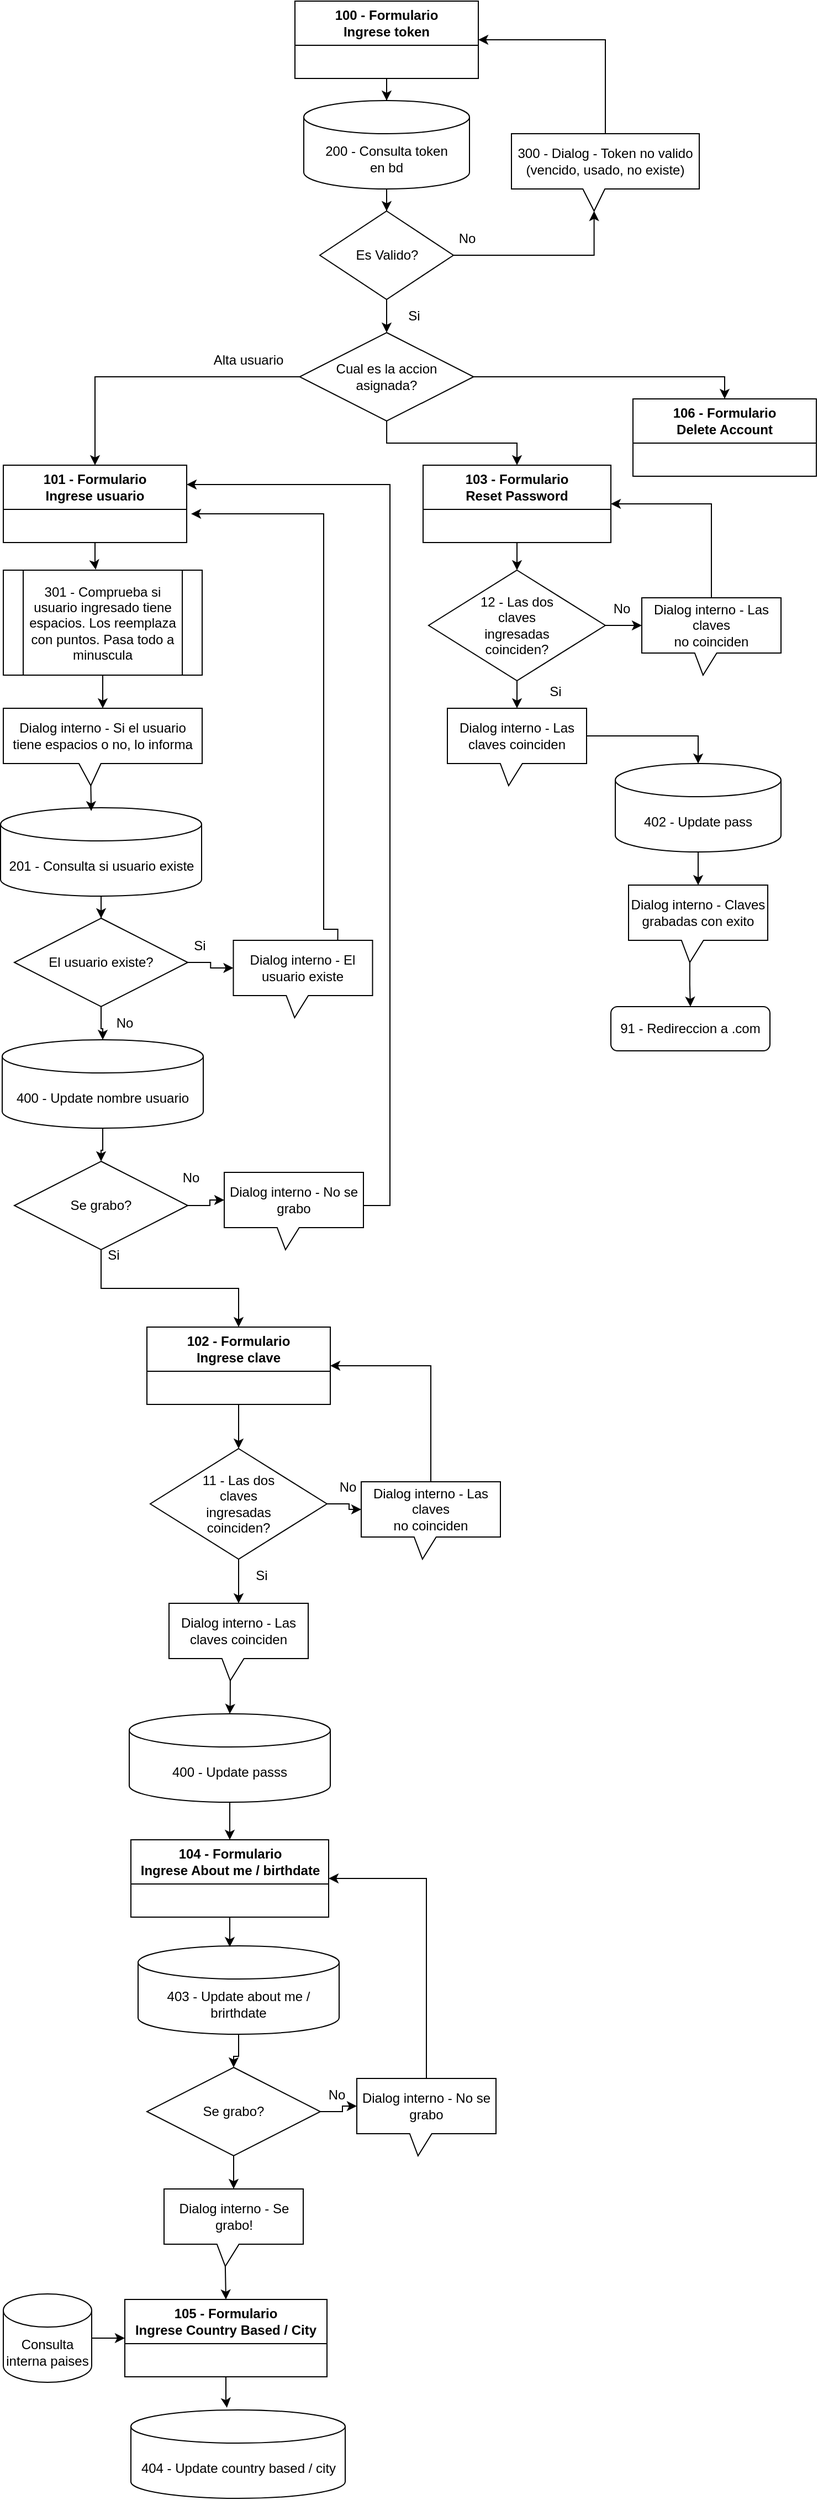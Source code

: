 <mxfile version="22.1.11" type="github">
  <diagram name="Página-1" id="55UdeJ7NewFuEaP_pslm">
    <mxGraphModel dx="880" dy="434" grid="1" gridSize="10" guides="1" tooltips="1" connect="1" arrows="1" fold="1" page="1" pageScale="1" pageWidth="827" pageHeight="1169" math="0" shadow="0">
      <root>
        <mxCell id="0" />
        <mxCell id="1" parent="0" />
        <mxCell id="nHWZqv1kgxw6iTe1pO30-9" style="edgeStyle=orthogonalEdgeStyle;rounded=0;orthogonalLoop=1;jettySize=auto;html=1;entryX=0.5;entryY=0;entryDx=0;entryDy=0;" edge="1" parent="1" source="nHWZqv1kgxw6iTe1pO30-4" target="nHWZqv1kgxw6iTe1pO30-6">
          <mxGeometry relative="1" as="geometry" />
        </mxCell>
        <mxCell id="nHWZqv1kgxw6iTe1pO30-4" value="200 - Consulta token &lt;br&gt;en bd" style="shape=cylinder3;whiteSpace=wrap;html=1;boundedLbl=1;backgroundOutline=1;size=15;" vertex="1" parent="1">
          <mxGeometry x="322" y="110" width="150" height="80" as="geometry" />
        </mxCell>
        <mxCell id="nHWZqv1kgxw6iTe1pO30-5" value="100 - Formulario &lt;br&gt;Ingrese token" style="swimlane;whiteSpace=wrap;html=1;startSize=40;" vertex="1" parent="1">
          <mxGeometry x="314" y="20" width="166" height="70" as="geometry" />
        </mxCell>
        <mxCell id="nHWZqv1kgxw6iTe1pO30-29" style="edgeStyle=orthogonalEdgeStyle;rounded=0;orthogonalLoop=1;jettySize=auto;html=1;entryX=0.5;entryY=0;entryDx=0;entryDy=0;" edge="1" parent="1" source="nHWZqv1kgxw6iTe1pO30-6" target="nHWZqv1kgxw6iTe1pO30-28">
          <mxGeometry relative="1" as="geometry" />
        </mxCell>
        <mxCell id="nHWZqv1kgxw6iTe1pO30-6" value="Es Valido?" style="rhombus;whiteSpace=wrap;html=1;" vertex="1" parent="1">
          <mxGeometry x="336.5" y="210" width="121" height="80" as="geometry" />
        </mxCell>
        <mxCell id="nHWZqv1kgxw6iTe1pO30-8" style="edgeStyle=orthogonalEdgeStyle;rounded=0;orthogonalLoop=1;jettySize=auto;html=1;entryX=0.5;entryY=0;entryDx=0;entryDy=0;entryPerimeter=0;" edge="1" parent="1" source="nHWZqv1kgxw6iTe1pO30-5" target="nHWZqv1kgxw6iTe1pO30-4">
          <mxGeometry relative="1" as="geometry" />
        </mxCell>
        <mxCell id="nHWZqv1kgxw6iTe1pO30-19" style="edgeStyle=orthogonalEdgeStyle;rounded=0;orthogonalLoop=1;jettySize=auto;html=1;entryX=1;entryY=0.5;entryDx=0;entryDy=0;exitX=0.5;exitY=0;exitDx=0;exitDy=0;exitPerimeter=0;" edge="1" parent="1" source="nHWZqv1kgxw6iTe1pO30-13" target="nHWZqv1kgxw6iTe1pO30-5">
          <mxGeometry relative="1" as="geometry" />
        </mxCell>
        <mxCell id="nHWZqv1kgxw6iTe1pO30-13" value="300 - Dialog - Token no valido &lt;br&gt;(vencido, usado, no existe)" style="shape=callout;whiteSpace=wrap;html=1;perimeter=calloutPerimeter;position2=0.44;size=20;position=0.38;" vertex="1" parent="1">
          <mxGeometry x="510" y="140" width="170" height="70" as="geometry" />
        </mxCell>
        <mxCell id="nHWZqv1kgxw6iTe1pO30-16" style="edgeStyle=orthogonalEdgeStyle;rounded=0;orthogonalLoop=1;jettySize=auto;html=1;entryX=0;entryY=0;entryDx=74.8;entryDy=70;entryPerimeter=0;" edge="1" parent="1" source="nHWZqv1kgxw6iTe1pO30-6" target="nHWZqv1kgxw6iTe1pO30-13">
          <mxGeometry relative="1" as="geometry" />
        </mxCell>
        <mxCell id="nHWZqv1kgxw6iTe1pO30-17" value="No" style="text;html=1;strokeColor=none;fillColor=none;align=center;verticalAlign=middle;whiteSpace=wrap;rounded=0;" vertex="1" parent="1">
          <mxGeometry x="440" y="220" width="60" height="30" as="geometry" />
        </mxCell>
        <mxCell id="nHWZqv1kgxw6iTe1pO30-33" style="edgeStyle=orthogonalEdgeStyle;rounded=0;orthogonalLoop=1;jettySize=auto;html=1;entryX=0.5;entryY=0;entryDx=0;entryDy=0;" edge="1" parent="1" source="nHWZqv1kgxw6iTe1pO30-28" target="nHWZqv1kgxw6iTe1pO30-32">
          <mxGeometry relative="1" as="geometry" />
        </mxCell>
        <mxCell id="nHWZqv1kgxw6iTe1pO30-34" style="edgeStyle=orthogonalEdgeStyle;rounded=0;orthogonalLoop=1;jettySize=auto;html=1;entryX=0.5;entryY=0;entryDx=0;entryDy=0;" edge="1" parent="1" source="nHWZqv1kgxw6iTe1pO30-28" target="nHWZqv1kgxw6iTe1pO30-31">
          <mxGeometry relative="1" as="geometry" />
        </mxCell>
        <mxCell id="nHWZqv1kgxw6iTe1pO30-35" style="edgeStyle=orthogonalEdgeStyle;rounded=0;orthogonalLoop=1;jettySize=auto;html=1;exitX=0;exitY=0.5;exitDx=0;exitDy=0;entryX=0.5;entryY=0;entryDx=0;entryDy=0;" edge="1" parent="1" source="nHWZqv1kgxw6iTe1pO30-28" target="nHWZqv1kgxw6iTe1pO30-30">
          <mxGeometry relative="1" as="geometry" />
        </mxCell>
        <mxCell id="nHWZqv1kgxw6iTe1pO30-28" value="Cual es la accion &lt;br&gt;asignada?" style="rhombus;whiteSpace=wrap;html=1;" vertex="1" parent="1">
          <mxGeometry x="318.25" y="320" width="157.5" height="80" as="geometry" />
        </mxCell>
        <mxCell id="nHWZqv1kgxw6iTe1pO30-30" value="101 - Formulario &lt;br&gt;Ingrese usuario" style="swimlane;whiteSpace=wrap;html=1;startSize=40;" vertex="1" parent="1">
          <mxGeometry x="50" y="440" width="166" height="70" as="geometry" />
        </mxCell>
        <mxCell id="nHWZqv1kgxw6iTe1pO30-43" style="edgeStyle=orthogonalEdgeStyle;rounded=0;orthogonalLoop=1;jettySize=auto;html=1;entryX=0.5;entryY=0;entryDx=0;entryDy=0;" edge="1" parent="1" source="nHWZqv1kgxw6iTe1pO30-31" target="nHWZqv1kgxw6iTe1pO30-41">
          <mxGeometry relative="1" as="geometry" />
        </mxCell>
        <mxCell id="nHWZqv1kgxw6iTe1pO30-31" value="103 - Formulario &lt;br&gt;Reset Password" style="swimlane;whiteSpace=wrap;html=1;startSize=40;" vertex="1" parent="1">
          <mxGeometry x="430" y="440" width="170" height="70" as="geometry" />
        </mxCell>
        <mxCell id="nHWZqv1kgxw6iTe1pO30-32" value="106 - Formulario &lt;br&gt;Delete Account" style="swimlane;whiteSpace=wrap;html=1;startSize=40;" vertex="1" parent="1">
          <mxGeometry x="620" y="380" width="166" height="70" as="geometry" />
        </mxCell>
        <mxCell id="nHWZqv1kgxw6iTe1pO30-38" value="402 - Update pass" style="shape=cylinder3;whiteSpace=wrap;html=1;boundedLbl=1;backgroundOutline=1;size=15;" vertex="1" parent="1">
          <mxGeometry x="604" y="710" width="150" height="80" as="geometry" />
        </mxCell>
        <mxCell id="nHWZqv1kgxw6iTe1pO30-45" style="edgeStyle=orthogonalEdgeStyle;rounded=0;orthogonalLoop=1;jettySize=auto;html=1;entryX=1;entryY=0.5;entryDx=0;entryDy=0;exitX=0.5;exitY=0;exitDx=0;exitDy=0;exitPerimeter=0;" edge="1" parent="1" source="nHWZqv1kgxw6iTe1pO30-40" target="nHWZqv1kgxw6iTe1pO30-31">
          <mxGeometry relative="1" as="geometry" />
        </mxCell>
        <mxCell id="nHWZqv1kgxw6iTe1pO30-40" value="Dialog interno - Las claves&lt;br&gt;no coinciden" style="shape=callout;whiteSpace=wrap;html=1;perimeter=calloutPerimeter;position2=0.44;size=20;position=0.38;" vertex="1" parent="1">
          <mxGeometry x="628" y="560" width="126" height="70" as="geometry" />
        </mxCell>
        <mxCell id="nHWZqv1kgxw6iTe1pO30-41" value="12 - Las dos &lt;br&gt;claves&lt;br&gt;ingresadas&lt;br&gt;coinciden?" style="rhombus;whiteSpace=wrap;html=1;" vertex="1" parent="1">
          <mxGeometry x="435" y="535" width="160" height="100" as="geometry" />
        </mxCell>
        <mxCell id="nHWZqv1kgxw6iTe1pO30-44" style="edgeStyle=orthogonalEdgeStyle;rounded=0;orthogonalLoop=1;jettySize=auto;html=1;entryX=0;entryY=0;entryDx=0;entryDy=25;entryPerimeter=0;" edge="1" parent="1" source="nHWZqv1kgxw6iTe1pO30-41" target="nHWZqv1kgxw6iTe1pO30-40">
          <mxGeometry relative="1" as="geometry" />
        </mxCell>
        <mxCell id="nHWZqv1kgxw6iTe1pO30-46" value="Dialog interno - Las claves coinciden" style="shape=callout;whiteSpace=wrap;html=1;perimeter=calloutPerimeter;position2=0.44;size=20;position=0.38;" vertex="1" parent="1">
          <mxGeometry x="452" y="660" width="126" height="70" as="geometry" />
        </mxCell>
        <mxCell id="nHWZqv1kgxw6iTe1pO30-47" value="No" style="text;html=1;strokeColor=none;fillColor=none;align=center;verticalAlign=middle;whiteSpace=wrap;rounded=0;" vertex="1" parent="1">
          <mxGeometry x="580" y="555" width="60" height="30" as="geometry" />
        </mxCell>
        <mxCell id="nHWZqv1kgxw6iTe1pO30-48" style="edgeStyle=orthogonalEdgeStyle;rounded=0;orthogonalLoop=1;jettySize=auto;html=1;entryX=0.5;entryY=0;entryDx=0;entryDy=0;entryPerimeter=0;" edge="1" parent="1" source="nHWZqv1kgxw6iTe1pO30-41" target="nHWZqv1kgxw6iTe1pO30-46">
          <mxGeometry relative="1" as="geometry" />
        </mxCell>
        <mxCell id="nHWZqv1kgxw6iTe1pO30-50" style="edgeStyle=orthogonalEdgeStyle;rounded=0;orthogonalLoop=1;jettySize=auto;html=1;entryX=0.5;entryY=0;entryDx=0;entryDy=0;entryPerimeter=0;exitX=0;exitY=0;exitDx=126;exitDy=25;exitPerimeter=0;" edge="1" parent="1" source="nHWZqv1kgxw6iTe1pO30-46" target="nHWZqv1kgxw6iTe1pO30-38">
          <mxGeometry relative="1" as="geometry" />
        </mxCell>
        <mxCell id="nHWZqv1kgxw6iTe1pO30-51" value="Si" style="text;html=1;strokeColor=none;fillColor=none;align=center;verticalAlign=middle;whiteSpace=wrap;rounded=0;" vertex="1" parent="1">
          <mxGeometry x="520" y="630" width="60" height="30" as="geometry" />
        </mxCell>
        <mxCell id="nHWZqv1kgxw6iTe1pO30-57" style="edgeStyle=orthogonalEdgeStyle;rounded=0;orthogonalLoop=1;jettySize=auto;html=1;entryX=0.5;entryY=0;entryDx=0;entryDy=0;exitX=0;exitY=0;exitDx=55.44;exitDy=70;exitPerimeter=0;" edge="1" parent="1" source="nHWZqv1kgxw6iTe1pO30-53" target="nHWZqv1kgxw6iTe1pO30-56">
          <mxGeometry relative="1" as="geometry" />
        </mxCell>
        <mxCell id="nHWZqv1kgxw6iTe1pO30-53" value="Dialog interno - Claves&lt;br&gt;grabadas con exito" style="shape=callout;whiteSpace=wrap;html=1;perimeter=calloutPerimeter;position2=0.44;size=20;position=0.38;" vertex="1" parent="1">
          <mxGeometry x="616" y="820" width="126" height="70" as="geometry" />
        </mxCell>
        <mxCell id="nHWZqv1kgxw6iTe1pO30-54" style="edgeStyle=orthogonalEdgeStyle;rounded=0;orthogonalLoop=1;jettySize=auto;html=1;entryX=0.5;entryY=0;entryDx=0;entryDy=0;entryPerimeter=0;" edge="1" parent="1" source="nHWZqv1kgxw6iTe1pO30-38" target="nHWZqv1kgxw6iTe1pO30-53">
          <mxGeometry relative="1" as="geometry" />
        </mxCell>
        <mxCell id="nHWZqv1kgxw6iTe1pO30-56" value="91 - Redireccion a .com" style="rounded=1;whiteSpace=wrap;html=1;" vertex="1" parent="1">
          <mxGeometry x="600" y="930" width="144" height="40" as="geometry" />
        </mxCell>
        <mxCell id="nHWZqv1kgxw6iTe1pO30-58" value="Alta usuario" style="text;html=1;strokeColor=none;fillColor=none;align=center;verticalAlign=middle;whiteSpace=wrap;rounded=0;" vertex="1" parent="1">
          <mxGeometry x="206.5" y="330" width="130" height="30" as="geometry" />
        </mxCell>
        <mxCell id="nHWZqv1kgxw6iTe1pO30-77" style="edgeStyle=orthogonalEdgeStyle;rounded=0;orthogonalLoop=1;jettySize=auto;html=1;entryX=0.5;entryY=0;entryDx=0;entryDy=0;" edge="1" parent="1" source="nHWZqv1kgxw6iTe1pO30-60" target="nHWZqv1kgxw6iTe1pO30-67">
          <mxGeometry relative="1" as="geometry" />
        </mxCell>
        <mxCell id="nHWZqv1kgxw6iTe1pO30-60" value="201 - Consulta si usuario existe" style="shape=cylinder3;whiteSpace=wrap;html=1;boundedLbl=1;backgroundOutline=1;size=15;" vertex="1" parent="1">
          <mxGeometry x="47.5" y="750" width="182" height="80" as="geometry" />
        </mxCell>
        <mxCell id="nHWZqv1kgxw6iTe1pO30-61" value="301 - Comprueba si usuario ingresado tiene espacios. Los reemplaza con puntos. Pasa todo a minuscula" style="shape=process;whiteSpace=wrap;html=1;backgroundOutline=1;" vertex="1" parent="1">
          <mxGeometry x="50" y="535" width="180" height="95" as="geometry" />
        </mxCell>
        <mxCell id="nHWZqv1kgxw6iTe1pO30-62" style="edgeStyle=orthogonalEdgeStyle;rounded=0;orthogonalLoop=1;jettySize=auto;html=1;entryX=0.465;entryY=-0.005;entryDx=0;entryDy=0;entryPerimeter=0;" edge="1" parent="1" source="nHWZqv1kgxw6iTe1pO30-30" target="nHWZqv1kgxw6iTe1pO30-61">
          <mxGeometry relative="1" as="geometry" />
        </mxCell>
        <mxCell id="nHWZqv1kgxw6iTe1pO30-63" value="Dialog interno - Si el usuario tiene espacios o no, lo informa" style="shape=callout;whiteSpace=wrap;html=1;perimeter=calloutPerimeter;position2=0.44;size=20;position=0.38;" vertex="1" parent="1">
          <mxGeometry x="50" y="660" width="180" height="70" as="geometry" />
        </mxCell>
        <mxCell id="nHWZqv1kgxw6iTe1pO30-65" style="edgeStyle=orthogonalEdgeStyle;rounded=0;orthogonalLoop=1;jettySize=auto;html=1;entryX=0.5;entryY=0;entryDx=0;entryDy=0;entryPerimeter=0;" edge="1" parent="1" source="nHWZqv1kgxw6iTe1pO30-61" target="nHWZqv1kgxw6iTe1pO30-63">
          <mxGeometry relative="1" as="geometry" />
        </mxCell>
        <mxCell id="nHWZqv1kgxw6iTe1pO30-66" style="edgeStyle=orthogonalEdgeStyle;rounded=0;orthogonalLoop=1;jettySize=auto;html=1;entryX=0.451;entryY=0.038;entryDx=0;entryDy=0;entryPerimeter=0;exitX=0;exitY=0;exitDx=79.2;exitDy=70;exitPerimeter=0;" edge="1" parent="1" source="nHWZqv1kgxw6iTe1pO30-63" target="nHWZqv1kgxw6iTe1pO30-60">
          <mxGeometry relative="1" as="geometry" />
        </mxCell>
        <mxCell id="nHWZqv1kgxw6iTe1pO30-74" style="edgeStyle=orthogonalEdgeStyle;rounded=0;orthogonalLoop=1;jettySize=auto;html=1;" edge="1" parent="1" source="nHWZqv1kgxw6iTe1pO30-67" target="nHWZqv1kgxw6iTe1pO30-73">
          <mxGeometry relative="1" as="geometry" />
        </mxCell>
        <mxCell id="nHWZqv1kgxw6iTe1pO30-67" value="El usuario existe?" style="rhombus;whiteSpace=wrap;html=1;" vertex="1" parent="1">
          <mxGeometry x="60" y="850" width="157" height="80" as="geometry" />
        </mxCell>
        <mxCell id="nHWZqv1kgxw6iTe1pO30-68" value="Dialog interno - El usuario existe" style="shape=callout;whiteSpace=wrap;html=1;perimeter=calloutPerimeter;position2=0.44;size=20;position=0.38;" vertex="1" parent="1">
          <mxGeometry x="258.25" y="870" width="126" height="70" as="geometry" />
        </mxCell>
        <mxCell id="nHWZqv1kgxw6iTe1pO30-69" style="edgeStyle=orthogonalEdgeStyle;rounded=0;orthogonalLoop=1;jettySize=auto;html=1;entryX=0;entryY=0;entryDx=0;entryDy=25;entryPerimeter=0;" edge="1" parent="1" source="nHWZqv1kgxw6iTe1pO30-67" target="nHWZqv1kgxw6iTe1pO30-68">
          <mxGeometry relative="1" as="geometry" />
        </mxCell>
        <mxCell id="nHWZqv1kgxw6iTe1pO30-70" style="edgeStyle=orthogonalEdgeStyle;rounded=0;orthogonalLoop=1;jettySize=auto;html=1;entryX=1.024;entryY=0.629;entryDx=0;entryDy=0;entryPerimeter=0;exitX=0.75;exitY=0;exitDx=0;exitDy=0;exitPerimeter=0;" edge="1" parent="1" source="nHWZqv1kgxw6iTe1pO30-68" target="nHWZqv1kgxw6iTe1pO30-30">
          <mxGeometry relative="1" as="geometry">
            <mxPoint x="340" y="860" as="sourcePoint" />
            <Array as="points">
              <mxPoint x="353" y="860" />
              <mxPoint x="340" y="860" />
              <mxPoint x="340" y="484" />
            </Array>
          </mxGeometry>
        </mxCell>
        <mxCell id="nHWZqv1kgxw6iTe1pO30-71" value="Si" style="text;html=1;strokeColor=none;fillColor=none;align=center;verticalAlign=middle;whiteSpace=wrap;rounded=0;" vertex="1" parent="1">
          <mxGeometry x="198.25" y="860" width="60" height="30" as="geometry" />
        </mxCell>
        <mxCell id="nHWZqv1kgxw6iTe1pO30-82" style="edgeStyle=orthogonalEdgeStyle;rounded=0;orthogonalLoop=1;jettySize=auto;html=1;" edge="1" parent="1" source="nHWZqv1kgxw6iTe1pO30-73" target="nHWZqv1kgxw6iTe1pO30-78">
          <mxGeometry relative="1" as="geometry" />
        </mxCell>
        <mxCell id="nHWZqv1kgxw6iTe1pO30-73" value="400 - Update nombre usuario" style="shape=cylinder3;whiteSpace=wrap;html=1;boundedLbl=1;backgroundOutline=1;size=15;" vertex="1" parent="1">
          <mxGeometry x="49" y="960" width="182" height="80" as="geometry" />
        </mxCell>
        <mxCell id="nHWZqv1kgxw6iTe1pO30-75" value="No" style="text;html=1;strokeColor=none;fillColor=none;align=center;verticalAlign=middle;whiteSpace=wrap;rounded=0;" vertex="1" parent="1">
          <mxGeometry x="130" y="930" width="60" height="30" as="geometry" />
        </mxCell>
        <mxCell id="nHWZqv1kgxw6iTe1pO30-88" style="edgeStyle=orthogonalEdgeStyle;rounded=0;orthogonalLoop=1;jettySize=auto;html=1;entryX=0.5;entryY=0;entryDx=0;entryDy=0;" edge="1" parent="1" source="nHWZqv1kgxw6iTe1pO30-78" target="nHWZqv1kgxw6iTe1pO30-89">
          <mxGeometry relative="1" as="geometry">
            <mxPoint x="139" y="1220" as="targetPoint" />
          </mxGeometry>
        </mxCell>
        <mxCell id="nHWZqv1kgxw6iTe1pO30-78" value="Se grabo?" style="rhombus;whiteSpace=wrap;html=1;" vertex="1" parent="1">
          <mxGeometry x="60" y="1070" width="157" height="80" as="geometry" />
        </mxCell>
        <mxCell id="nHWZqv1kgxw6iTe1pO30-83" style="edgeStyle=orthogonalEdgeStyle;rounded=0;orthogonalLoop=1;jettySize=auto;html=1;entryX=1;entryY=0.25;entryDx=0;entryDy=0;exitX=1;exitY=0.457;exitDx=0;exitDy=0;exitPerimeter=0;" edge="1" parent="1" source="nHWZqv1kgxw6iTe1pO30-79" target="nHWZqv1kgxw6iTe1pO30-30">
          <mxGeometry relative="1" as="geometry">
            <Array as="points">
              <mxPoint x="376" y="1110" />
              <mxPoint x="400" y="1110" />
              <mxPoint x="400" y="458" />
            </Array>
          </mxGeometry>
        </mxCell>
        <mxCell id="nHWZqv1kgxw6iTe1pO30-79" value="Dialog interno - No se grabo" style="shape=callout;whiteSpace=wrap;html=1;perimeter=calloutPerimeter;position2=0.44;size=20;position=0.38;" vertex="1" parent="1">
          <mxGeometry x="250" y="1080" width="126" height="70" as="geometry" />
        </mxCell>
        <mxCell id="nHWZqv1kgxw6iTe1pO30-81" style="edgeStyle=orthogonalEdgeStyle;rounded=0;orthogonalLoop=1;jettySize=auto;html=1;entryX=0;entryY=0;entryDx=0;entryDy=25;entryPerimeter=0;" edge="1" parent="1" source="nHWZqv1kgxw6iTe1pO30-78" target="nHWZqv1kgxw6iTe1pO30-79">
          <mxGeometry relative="1" as="geometry" />
        </mxCell>
        <mxCell id="nHWZqv1kgxw6iTe1pO30-84" value="No" style="text;html=1;strokeColor=none;fillColor=none;align=center;verticalAlign=middle;whiteSpace=wrap;rounded=0;" vertex="1" parent="1">
          <mxGeometry x="190" y="1070" width="60" height="30" as="geometry" />
        </mxCell>
        <mxCell id="nHWZqv1kgxw6iTe1pO30-85" value="Si" style="text;html=1;strokeColor=none;fillColor=none;align=center;verticalAlign=middle;whiteSpace=wrap;rounded=0;" vertex="1" parent="1">
          <mxGeometry x="392" y="290" width="60" height="30" as="geometry" />
        </mxCell>
        <mxCell id="nHWZqv1kgxw6iTe1pO30-86" value="Si" style="text;html=1;strokeColor=none;fillColor=none;align=center;verticalAlign=middle;whiteSpace=wrap;rounded=0;" vertex="1" parent="1">
          <mxGeometry x="120" y="1140" width="60" height="30" as="geometry" />
        </mxCell>
        <mxCell id="nHWZqv1kgxw6iTe1pO30-92" style="edgeStyle=orthogonalEdgeStyle;rounded=0;orthogonalLoop=1;jettySize=auto;html=1;entryX=0.5;entryY=0;entryDx=0;entryDy=0;" edge="1" parent="1" source="nHWZqv1kgxw6iTe1pO30-89" target="nHWZqv1kgxw6iTe1pO30-91">
          <mxGeometry relative="1" as="geometry" />
        </mxCell>
        <mxCell id="nHWZqv1kgxw6iTe1pO30-89" value="102 - Formulario &lt;br&gt;Ingrese clave" style="swimlane;whiteSpace=wrap;html=1;startSize=40;" vertex="1" parent="1">
          <mxGeometry x="180" y="1220" width="166" height="70" as="geometry" />
        </mxCell>
        <mxCell id="nHWZqv1kgxw6iTe1pO30-91" value="11 - Las dos &lt;br&gt;claves&lt;br&gt;ingresadas&lt;br&gt;coinciden?" style="rhombus;whiteSpace=wrap;html=1;" vertex="1" parent="1">
          <mxGeometry x="183" y="1330" width="160" height="100" as="geometry" />
        </mxCell>
        <mxCell id="nHWZqv1kgxw6iTe1pO30-95" style="edgeStyle=orthogonalEdgeStyle;rounded=0;orthogonalLoop=1;jettySize=auto;html=1;entryX=1;entryY=0.5;entryDx=0;entryDy=0;exitX=0.5;exitY=0;exitDx=0;exitDy=0;exitPerimeter=0;" edge="1" parent="1" source="nHWZqv1kgxw6iTe1pO30-93" target="nHWZqv1kgxw6iTe1pO30-89">
          <mxGeometry relative="1" as="geometry" />
        </mxCell>
        <mxCell id="nHWZqv1kgxw6iTe1pO30-93" value="Dialog interno - Las claves&lt;br&gt;no coinciden" style="shape=callout;whiteSpace=wrap;html=1;perimeter=calloutPerimeter;position2=0.44;size=20;position=0.38;" vertex="1" parent="1">
          <mxGeometry x="374" y="1360" width="126" height="70" as="geometry" />
        </mxCell>
        <mxCell id="nHWZqv1kgxw6iTe1pO30-94" style="edgeStyle=orthogonalEdgeStyle;rounded=0;orthogonalLoop=1;jettySize=auto;html=1;entryX=0;entryY=0;entryDx=0;entryDy=25;entryPerimeter=0;" edge="1" parent="1" source="nHWZqv1kgxw6iTe1pO30-91" target="nHWZqv1kgxw6iTe1pO30-93">
          <mxGeometry relative="1" as="geometry" />
        </mxCell>
        <mxCell id="nHWZqv1kgxw6iTe1pO30-101" style="edgeStyle=orthogonalEdgeStyle;rounded=0;orthogonalLoop=1;jettySize=auto;html=1;exitX=0;exitY=0;exitDx=55.44;exitDy=70;exitPerimeter=0;" edge="1" parent="1" source="nHWZqv1kgxw6iTe1pO30-96" target="nHWZqv1kgxw6iTe1pO30-100">
          <mxGeometry relative="1" as="geometry" />
        </mxCell>
        <mxCell id="nHWZqv1kgxw6iTe1pO30-96" value="Dialog interno - Las claves coinciden" style="shape=callout;whiteSpace=wrap;html=1;perimeter=calloutPerimeter;position2=0.44;size=20;position=0.38;" vertex="1" parent="1">
          <mxGeometry x="200" y="1470" width="126" height="70" as="geometry" />
        </mxCell>
        <mxCell id="nHWZqv1kgxw6iTe1pO30-97" style="edgeStyle=orthogonalEdgeStyle;rounded=0;orthogonalLoop=1;jettySize=auto;html=1;entryX=0.5;entryY=0;entryDx=0;entryDy=0;entryPerimeter=0;" edge="1" parent="1" source="nHWZqv1kgxw6iTe1pO30-91" target="nHWZqv1kgxw6iTe1pO30-96">
          <mxGeometry relative="1" as="geometry" />
        </mxCell>
        <mxCell id="nHWZqv1kgxw6iTe1pO30-98" value="No" style="text;html=1;strokeColor=none;fillColor=none;align=center;verticalAlign=middle;whiteSpace=wrap;rounded=0;" vertex="1" parent="1">
          <mxGeometry x="332" y="1350" width="60" height="30" as="geometry" />
        </mxCell>
        <mxCell id="nHWZqv1kgxw6iTe1pO30-99" value="Si" style="text;html=1;strokeColor=none;fillColor=none;align=center;verticalAlign=middle;whiteSpace=wrap;rounded=0;" vertex="1" parent="1">
          <mxGeometry x="254" y="1430" width="60" height="30" as="geometry" />
        </mxCell>
        <mxCell id="nHWZqv1kgxw6iTe1pO30-104" style="edgeStyle=orthogonalEdgeStyle;rounded=0;orthogonalLoop=1;jettySize=auto;html=1;entryX=0.5;entryY=0;entryDx=0;entryDy=0;" edge="1" parent="1" source="nHWZqv1kgxw6iTe1pO30-100" target="nHWZqv1kgxw6iTe1pO30-103">
          <mxGeometry relative="1" as="geometry" />
        </mxCell>
        <mxCell id="nHWZqv1kgxw6iTe1pO30-100" value="400 - Update passs" style="shape=cylinder3;whiteSpace=wrap;html=1;boundedLbl=1;backgroundOutline=1;size=15;" vertex="1" parent="1">
          <mxGeometry x="164" y="1570" width="182" height="80" as="geometry" />
        </mxCell>
        <mxCell id="nHWZqv1kgxw6iTe1pO30-103" value="104 - Formulario &lt;br&gt;Ingrese About me / birthdate" style="swimlane;whiteSpace=wrap;html=1;startSize=40;" vertex="1" parent="1">
          <mxGeometry x="165.5" y="1684" width="179" height="70" as="geometry" />
        </mxCell>
        <mxCell id="nHWZqv1kgxw6iTe1pO30-108" style="edgeStyle=orthogonalEdgeStyle;rounded=0;orthogonalLoop=1;jettySize=auto;html=1;entryX=0.5;entryY=0;entryDx=0;entryDy=0;" edge="1" parent="1" source="nHWZqv1kgxw6iTe1pO30-105" target="nHWZqv1kgxw6iTe1pO30-107">
          <mxGeometry relative="1" as="geometry" />
        </mxCell>
        <mxCell id="nHWZqv1kgxw6iTe1pO30-105" value="403 - Update about me / brirthdate" style="shape=cylinder3;whiteSpace=wrap;html=1;boundedLbl=1;backgroundOutline=1;size=15;" vertex="1" parent="1">
          <mxGeometry x="172" y="1780" width="182" height="80" as="geometry" />
        </mxCell>
        <mxCell id="nHWZqv1kgxw6iTe1pO30-106" style="edgeStyle=orthogonalEdgeStyle;rounded=0;orthogonalLoop=1;jettySize=auto;html=1;entryX=0.456;entryY=0.013;entryDx=0;entryDy=0;entryPerimeter=0;" edge="1" parent="1" source="nHWZqv1kgxw6iTe1pO30-103" target="nHWZqv1kgxw6iTe1pO30-105">
          <mxGeometry relative="1" as="geometry" />
        </mxCell>
        <mxCell id="nHWZqv1kgxw6iTe1pO30-115" style="edgeStyle=orthogonalEdgeStyle;rounded=0;orthogonalLoop=1;jettySize=auto;html=1;" edge="1" parent="1" source="nHWZqv1kgxw6iTe1pO30-107" target="nHWZqv1kgxw6iTe1pO30-114">
          <mxGeometry relative="1" as="geometry" />
        </mxCell>
        <mxCell id="nHWZqv1kgxw6iTe1pO30-107" value="Se grabo?" style="rhombus;whiteSpace=wrap;html=1;" vertex="1" parent="1">
          <mxGeometry x="180" y="1890" width="157" height="80" as="geometry" />
        </mxCell>
        <mxCell id="nHWZqv1kgxw6iTe1pO30-110" style="edgeStyle=orthogonalEdgeStyle;rounded=0;orthogonalLoop=1;jettySize=auto;html=1;entryX=1;entryY=0.5;entryDx=0;entryDy=0;exitX=0.5;exitY=0;exitDx=0;exitDy=0;exitPerimeter=0;" edge="1" parent="1" source="nHWZqv1kgxw6iTe1pO30-109" target="nHWZqv1kgxw6iTe1pO30-103">
          <mxGeometry relative="1" as="geometry" />
        </mxCell>
        <mxCell id="nHWZqv1kgxw6iTe1pO30-109" value="Dialog interno - No se grabo" style="shape=callout;whiteSpace=wrap;html=1;perimeter=calloutPerimeter;position2=0.44;size=20;position=0.38;" vertex="1" parent="1">
          <mxGeometry x="370" y="1900" width="126" height="70" as="geometry" />
        </mxCell>
        <mxCell id="nHWZqv1kgxw6iTe1pO30-112" style="edgeStyle=orthogonalEdgeStyle;rounded=0;orthogonalLoop=1;jettySize=auto;html=1;entryX=0;entryY=0;entryDx=0;entryDy=25;entryPerimeter=0;" edge="1" parent="1" source="nHWZqv1kgxw6iTe1pO30-107" target="nHWZqv1kgxw6iTe1pO30-109">
          <mxGeometry relative="1" as="geometry" />
        </mxCell>
        <mxCell id="nHWZqv1kgxw6iTe1pO30-113" value="No" style="text;html=1;strokeColor=none;fillColor=none;align=center;verticalAlign=middle;whiteSpace=wrap;rounded=0;" vertex="1" parent="1">
          <mxGeometry x="322" y="1900" width="60" height="30" as="geometry" />
        </mxCell>
        <mxCell id="nHWZqv1kgxw6iTe1pO30-117" style="edgeStyle=orthogonalEdgeStyle;rounded=0;orthogonalLoop=1;jettySize=auto;html=1;entryX=0.5;entryY=0;entryDx=0;entryDy=0;exitX=0;exitY=0;exitDx=55.44;exitDy=70;exitPerimeter=0;" edge="1" parent="1" source="nHWZqv1kgxw6iTe1pO30-114" target="nHWZqv1kgxw6iTe1pO30-116">
          <mxGeometry relative="1" as="geometry" />
        </mxCell>
        <mxCell id="nHWZqv1kgxw6iTe1pO30-114" value="Dialog interno - Se grabo!" style="shape=callout;whiteSpace=wrap;html=1;perimeter=calloutPerimeter;position2=0.44;size=20;position=0.38;" vertex="1" parent="1">
          <mxGeometry x="195.5" y="2000" width="126" height="70" as="geometry" />
        </mxCell>
        <mxCell id="nHWZqv1kgxw6iTe1pO30-116" value="105 - Formulario &lt;br&gt;Ingrese Country Based / City" style="swimlane;whiteSpace=wrap;html=1;startSize=40;" vertex="1" parent="1">
          <mxGeometry x="160" y="2100" width="183" height="70" as="geometry" />
        </mxCell>
        <mxCell id="nHWZqv1kgxw6iTe1pO30-120" style="edgeStyle=orthogonalEdgeStyle;rounded=0;orthogonalLoop=1;jettySize=auto;html=1;entryX=0;entryY=0.5;entryDx=0;entryDy=0;" edge="1" parent="1" source="nHWZqv1kgxw6iTe1pO30-118" target="nHWZqv1kgxw6iTe1pO30-116">
          <mxGeometry relative="1" as="geometry" />
        </mxCell>
        <mxCell id="nHWZqv1kgxw6iTe1pO30-118" value="Consulta interna paises" style="shape=cylinder3;whiteSpace=wrap;html=1;boundedLbl=1;backgroundOutline=1;size=15;" vertex="1" parent="1">
          <mxGeometry x="50" y="2095" width="80" height="80" as="geometry" />
        </mxCell>
        <mxCell id="nHWZqv1kgxw6iTe1pO30-122" value="404 - Update country based / city" style="shape=cylinder3;whiteSpace=wrap;html=1;boundedLbl=1;backgroundOutline=1;size=15;" vertex="1" parent="1">
          <mxGeometry x="165.5" y="2200" width="194" height="80" as="geometry" />
        </mxCell>
        <mxCell id="nHWZqv1kgxw6iTe1pO30-123" style="edgeStyle=orthogonalEdgeStyle;rounded=0;orthogonalLoop=1;jettySize=auto;html=1;entryX=0.448;entryY=-0.025;entryDx=0;entryDy=0;entryPerimeter=0;" edge="1" parent="1" source="nHWZqv1kgxw6iTe1pO30-116" target="nHWZqv1kgxw6iTe1pO30-122">
          <mxGeometry relative="1" as="geometry" />
        </mxCell>
      </root>
    </mxGraphModel>
  </diagram>
</mxfile>
